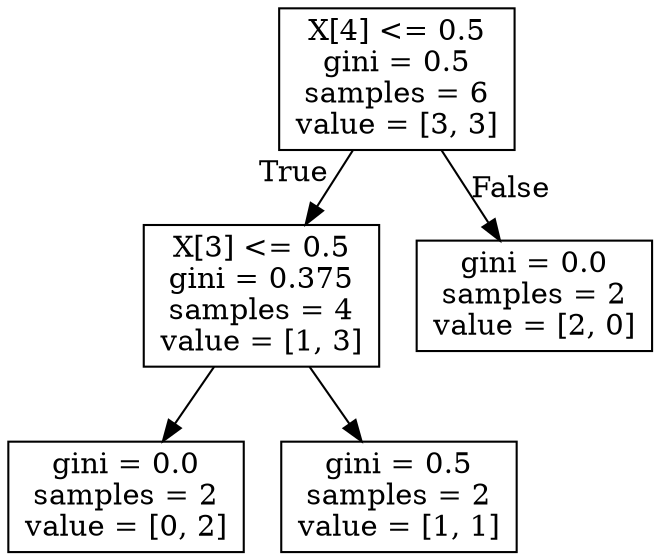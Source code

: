 digraph Tree {
node [shape=box] ;
0 [label="X[4] <= 0.5\ngini = 0.5\nsamples = 6\nvalue = [3, 3]"] ;
1 [label="X[3] <= 0.5\ngini = 0.375\nsamples = 4\nvalue = [1, 3]"] ;
0 -> 1 [labeldistance=2.5, labelangle=45, headlabel="True"] ;
2 [label="gini = 0.0\nsamples = 2\nvalue = [0, 2]"] ;
1 -> 2 ;
3 [label="gini = 0.5\nsamples = 2\nvalue = [1, 1]"] ;
1 -> 3 ;
4 [label="gini = 0.0\nsamples = 2\nvalue = [2, 0]"] ;
0 -> 4 [labeldistance=2.5, labelangle=-45, headlabel="False"] ;
}